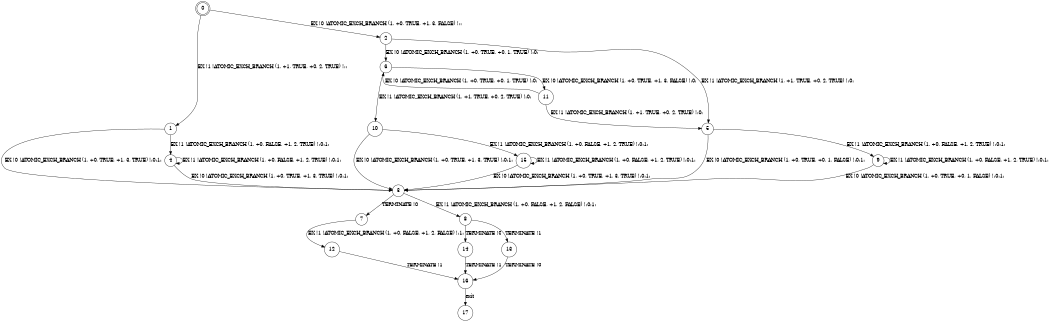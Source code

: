 digraph BCG {
size = "7, 10.5";
center = TRUE;
node [shape = circle];
0 [peripheries = 2];
0 -> 1 [label = "EX !1 !ATOMIC_EXCH_BRANCH (1, +1, TRUE, +0, 2, TRUE) !::"];
0 -> 2 [label = "EX !0 !ATOMIC_EXCH_BRANCH (1, +0, TRUE, +1, 3, FALSE) !::"];
1 -> 3 [label = "EX !0 !ATOMIC_EXCH_BRANCH (1, +0, TRUE, +1, 3, TRUE) !:0:1:"];
1 -> 4 [label = "EX !1 !ATOMIC_EXCH_BRANCH (1, +0, FALSE, +1, 2, TRUE) !:0:1:"];
2 -> 5 [label = "EX !1 !ATOMIC_EXCH_BRANCH (1, +1, TRUE, +0, 2, TRUE) !:0:"];
2 -> 6 [label = "EX !0 !ATOMIC_EXCH_BRANCH (1, +0, TRUE, +0, 1, TRUE) !:0:"];
3 -> 7 [label = "TERMINATE !0"];
3 -> 8 [label = "EX !1 !ATOMIC_EXCH_BRANCH (1, +0, FALSE, +1, 2, FALSE) !:0:1:"];
4 -> 3 [label = "EX !0 !ATOMIC_EXCH_BRANCH (1, +0, TRUE, +1, 3, TRUE) !:0:1:"];
4 -> 4 [label = "EX !1 !ATOMIC_EXCH_BRANCH (1, +0, FALSE, +1, 2, TRUE) !:0:1:"];
5 -> 9 [label = "EX !1 !ATOMIC_EXCH_BRANCH (1, +0, FALSE, +1, 2, TRUE) !:0:1:"];
5 -> 3 [label = "EX !0 !ATOMIC_EXCH_BRANCH (1, +0, TRUE, +0, 1, FALSE) !:0:1:"];
6 -> 10 [label = "EX !1 !ATOMIC_EXCH_BRANCH (1, +1, TRUE, +0, 2, TRUE) !:0:"];
6 -> 11 [label = "EX !0 !ATOMIC_EXCH_BRANCH (1, +0, TRUE, +1, 3, FALSE) !:0:"];
7 -> 12 [label = "EX !1 !ATOMIC_EXCH_BRANCH (1, +0, FALSE, +1, 2, FALSE) !:1:"];
8 -> 13 [label = "TERMINATE !1"];
8 -> 14 [label = "TERMINATE !0"];
9 -> 9 [label = "EX !1 !ATOMIC_EXCH_BRANCH (1, +0, FALSE, +1, 2, TRUE) !:0:1:"];
9 -> 3 [label = "EX !0 !ATOMIC_EXCH_BRANCH (1, +0, TRUE, +0, 1, FALSE) !:0:1:"];
10 -> 15 [label = "EX !1 !ATOMIC_EXCH_BRANCH (1, +0, FALSE, +1, 2, TRUE) !:0:1:"];
10 -> 3 [label = "EX !0 !ATOMIC_EXCH_BRANCH (1, +0, TRUE, +1, 3, TRUE) !:0:1:"];
11 -> 5 [label = "EX !1 !ATOMIC_EXCH_BRANCH (1, +1, TRUE, +0, 2, TRUE) !:0:"];
11 -> 6 [label = "EX !0 !ATOMIC_EXCH_BRANCH (1, +0, TRUE, +0, 1, TRUE) !:0:"];
12 -> 16 [label = "TERMINATE !1"];
13 -> 16 [label = "TERMINATE !0"];
14 -> 16 [label = "TERMINATE !1"];
15 -> 15 [label = "EX !1 !ATOMIC_EXCH_BRANCH (1, +0, FALSE, +1, 2, TRUE) !:0:1:"];
15 -> 3 [label = "EX !0 !ATOMIC_EXCH_BRANCH (1, +0, TRUE, +1, 3, TRUE) !:0:1:"];
16 -> 17 [label = "exit"];
}
